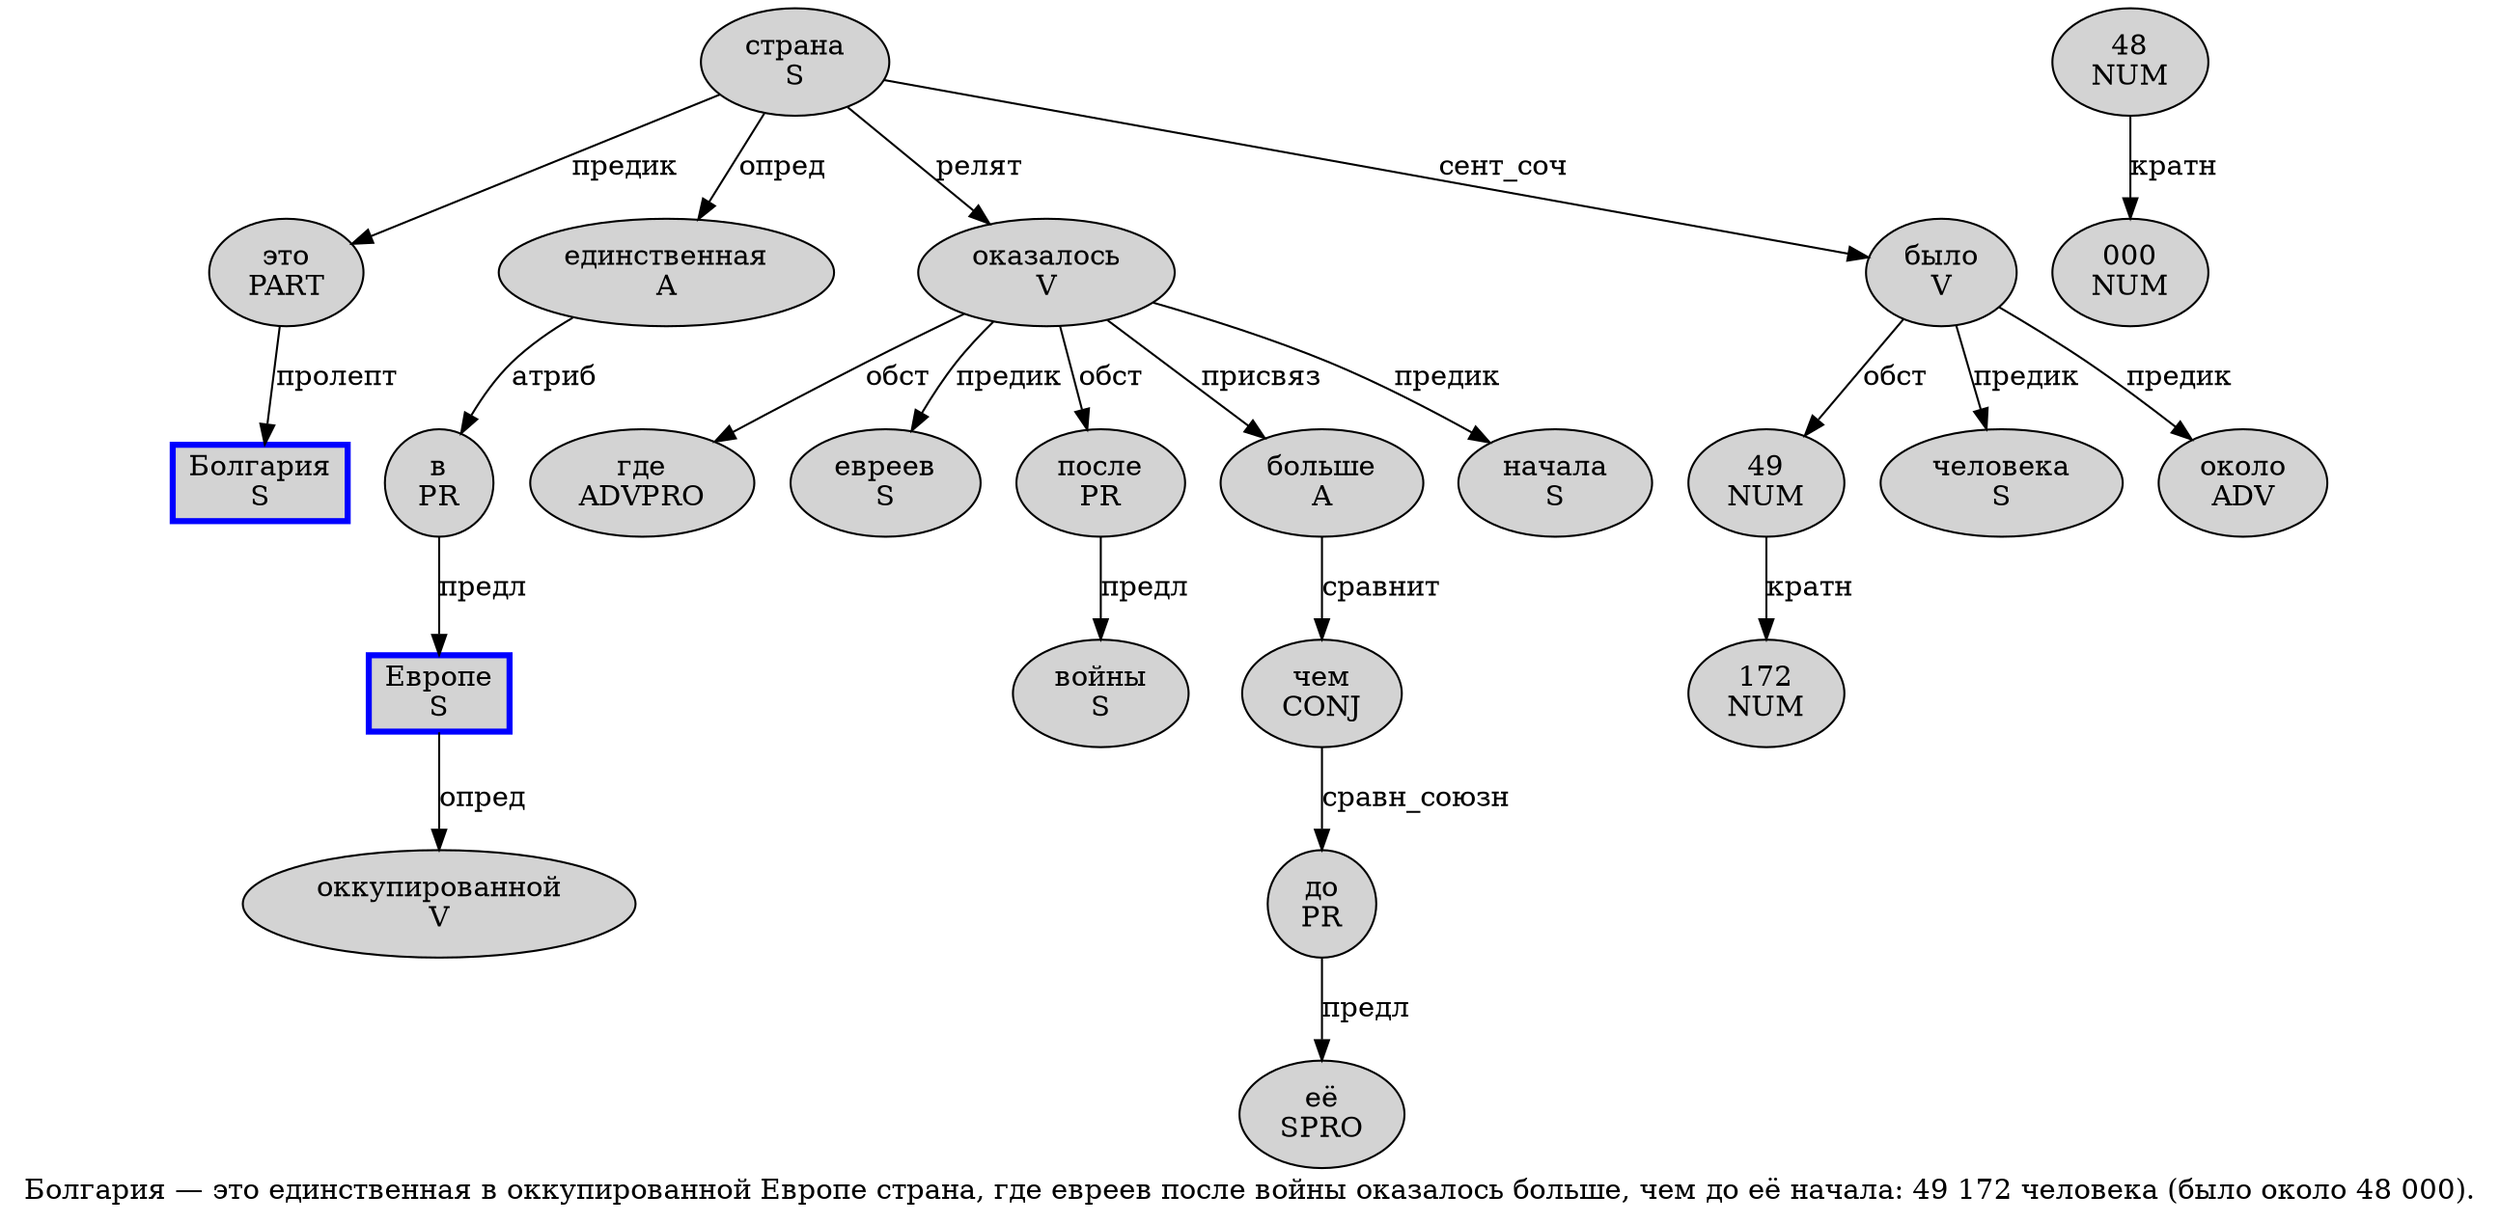 digraph SENTENCE_1138 {
	graph [label="Болгария — это единственная в оккупированной Европе страна, где евреев после войны оказалось больше, чем до её начала: 49 172 человека (было около 48 000)."]
	node [style=filled]
		0 [label="Болгария
S" color=blue fillcolor=lightgray penwidth=3 shape=box]
		2 [label="это
PART" color="" fillcolor=lightgray penwidth=1 shape=ellipse]
		3 [label="единственная
A" color="" fillcolor=lightgray penwidth=1 shape=ellipse]
		4 [label="в
PR" color="" fillcolor=lightgray penwidth=1 shape=ellipse]
		5 [label="оккупированной
V" color="" fillcolor=lightgray penwidth=1 shape=ellipse]
		6 [label="Европе
S" color=blue fillcolor=lightgray penwidth=3 shape=box]
		7 [label="страна
S" color="" fillcolor=lightgray penwidth=1 shape=ellipse]
		9 [label="где
ADVPRO" color="" fillcolor=lightgray penwidth=1 shape=ellipse]
		10 [label="евреев
S" color="" fillcolor=lightgray penwidth=1 shape=ellipse]
		11 [label="после
PR" color="" fillcolor=lightgray penwidth=1 shape=ellipse]
		12 [label="войны
S" color="" fillcolor=lightgray penwidth=1 shape=ellipse]
		13 [label="оказалось
V" color="" fillcolor=lightgray penwidth=1 shape=ellipse]
		14 [label="больше
A" color="" fillcolor=lightgray penwidth=1 shape=ellipse]
		16 [label="чем
CONJ" color="" fillcolor=lightgray penwidth=1 shape=ellipse]
		17 [label="до
PR" color="" fillcolor=lightgray penwidth=1 shape=ellipse]
		18 [label="её
SPRO" color="" fillcolor=lightgray penwidth=1 shape=ellipse]
		19 [label="начала
S" color="" fillcolor=lightgray penwidth=1 shape=ellipse]
		21 [label="49
NUM" color="" fillcolor=lightgray penwidth=1 shape=ellipse]
		22 [label="172
NUM" color="" fillcolor=lightgray penwidth=1 shape=ellipse]
		23 [label="человека
S" color="" fillcolor=lightgray penwidth=1 shape=ellipse]
		25 [label="было
V" color="" fillcolor=lightgray penwidth=1 shape=ellipse]
		26 [label="около
ADV" color="" fillcolor=lightgray penwidth=1 shape=ellipse]
		27 [label="48
NUM" color="" fillcolor=lightgray penwidth=1 shape=ellipse]
		28 [label="000
NUM" color="" fillcolor=lightgray penwidth=1 shape=ellipse]
			3 -> 4 [label="атриб"]
			27 -> 28 [label="кратн"]
			6 -> 5 [label="опред"]
			2 -> 0 [label="пролепт"]
			21 -> 22 [label="кратн"]
			17 -> 18 [label="предл"]
			7 -> 2 [label="предик"]
			7 -> 3 [label="опред"]
			7 -> 13 [label="релят"]
			7 -> 25 [label="сент_соч"]
			13 -> 9 [label="обст"]
			13 -> 10 [label="предик"]
			13 -> 11 [label="обст"]
			13 -> 14 [label="присвяз"]
			13 -> 19 [label="предик"]
			25 -> 21 [label="обст"]
			25 -> 23 [label="предик"]
			25 -> 26 [label="предик"]
			11 -> 12 [label="предл"]
			14 -> 16 [label="сравнит"]
			16 -> 17 [label="сравн_союзн"]
			4 -> 6 [label="предл"]
}